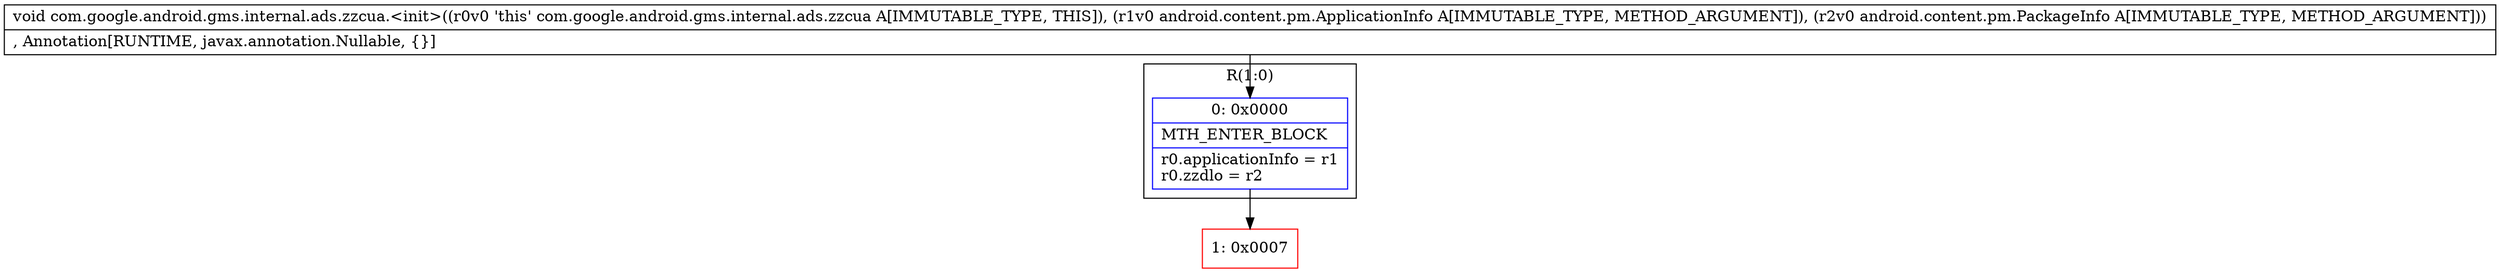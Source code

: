 digraph "CFG forcom.google.android.gms.internal.ads.zzcua.\<init\>(Landroid\/content\/pm\/ApplicationInfo;Landroid\/content\/pm\/PackageInfo;)V" {
subgraph cluster_Region_1766170406 {
label = "R(1:0)";
node [shape=record,color=blue];
Node_0 [shape=record,label="{0\:\ 0x0000|MTH_ENTER_BLOCK\l|r0.applicationInfo = r1\lr0.zzdlo = r2\l}"];
}
Node_1 [shape=record,color=red,label="{1\:\ 0x0007}"];
MethodNode[shape=record,label="{void com.google.android.gms.internal.ads.zzcua.\<init\>((r0v0 'this' com.google.android.gms.internal.ads.zzcua A[IMMUTABLE_TYPE, THIS]), (r1v0 android.content.pm.ApplicationInfo A[IMMUTABLE_TYPE, METHOD_ARGUMENT]), (r2v0 android.content.pm.PackageInfo A[IMMUTABLE_TYPE, METHOD_ARGUMENT]))  | , Annotation[RUNTIME, javax.annotation.Nullable, \{\}]\l}"];
MethodNode -> Node_0;
Node_0 -> Node_1;
}

